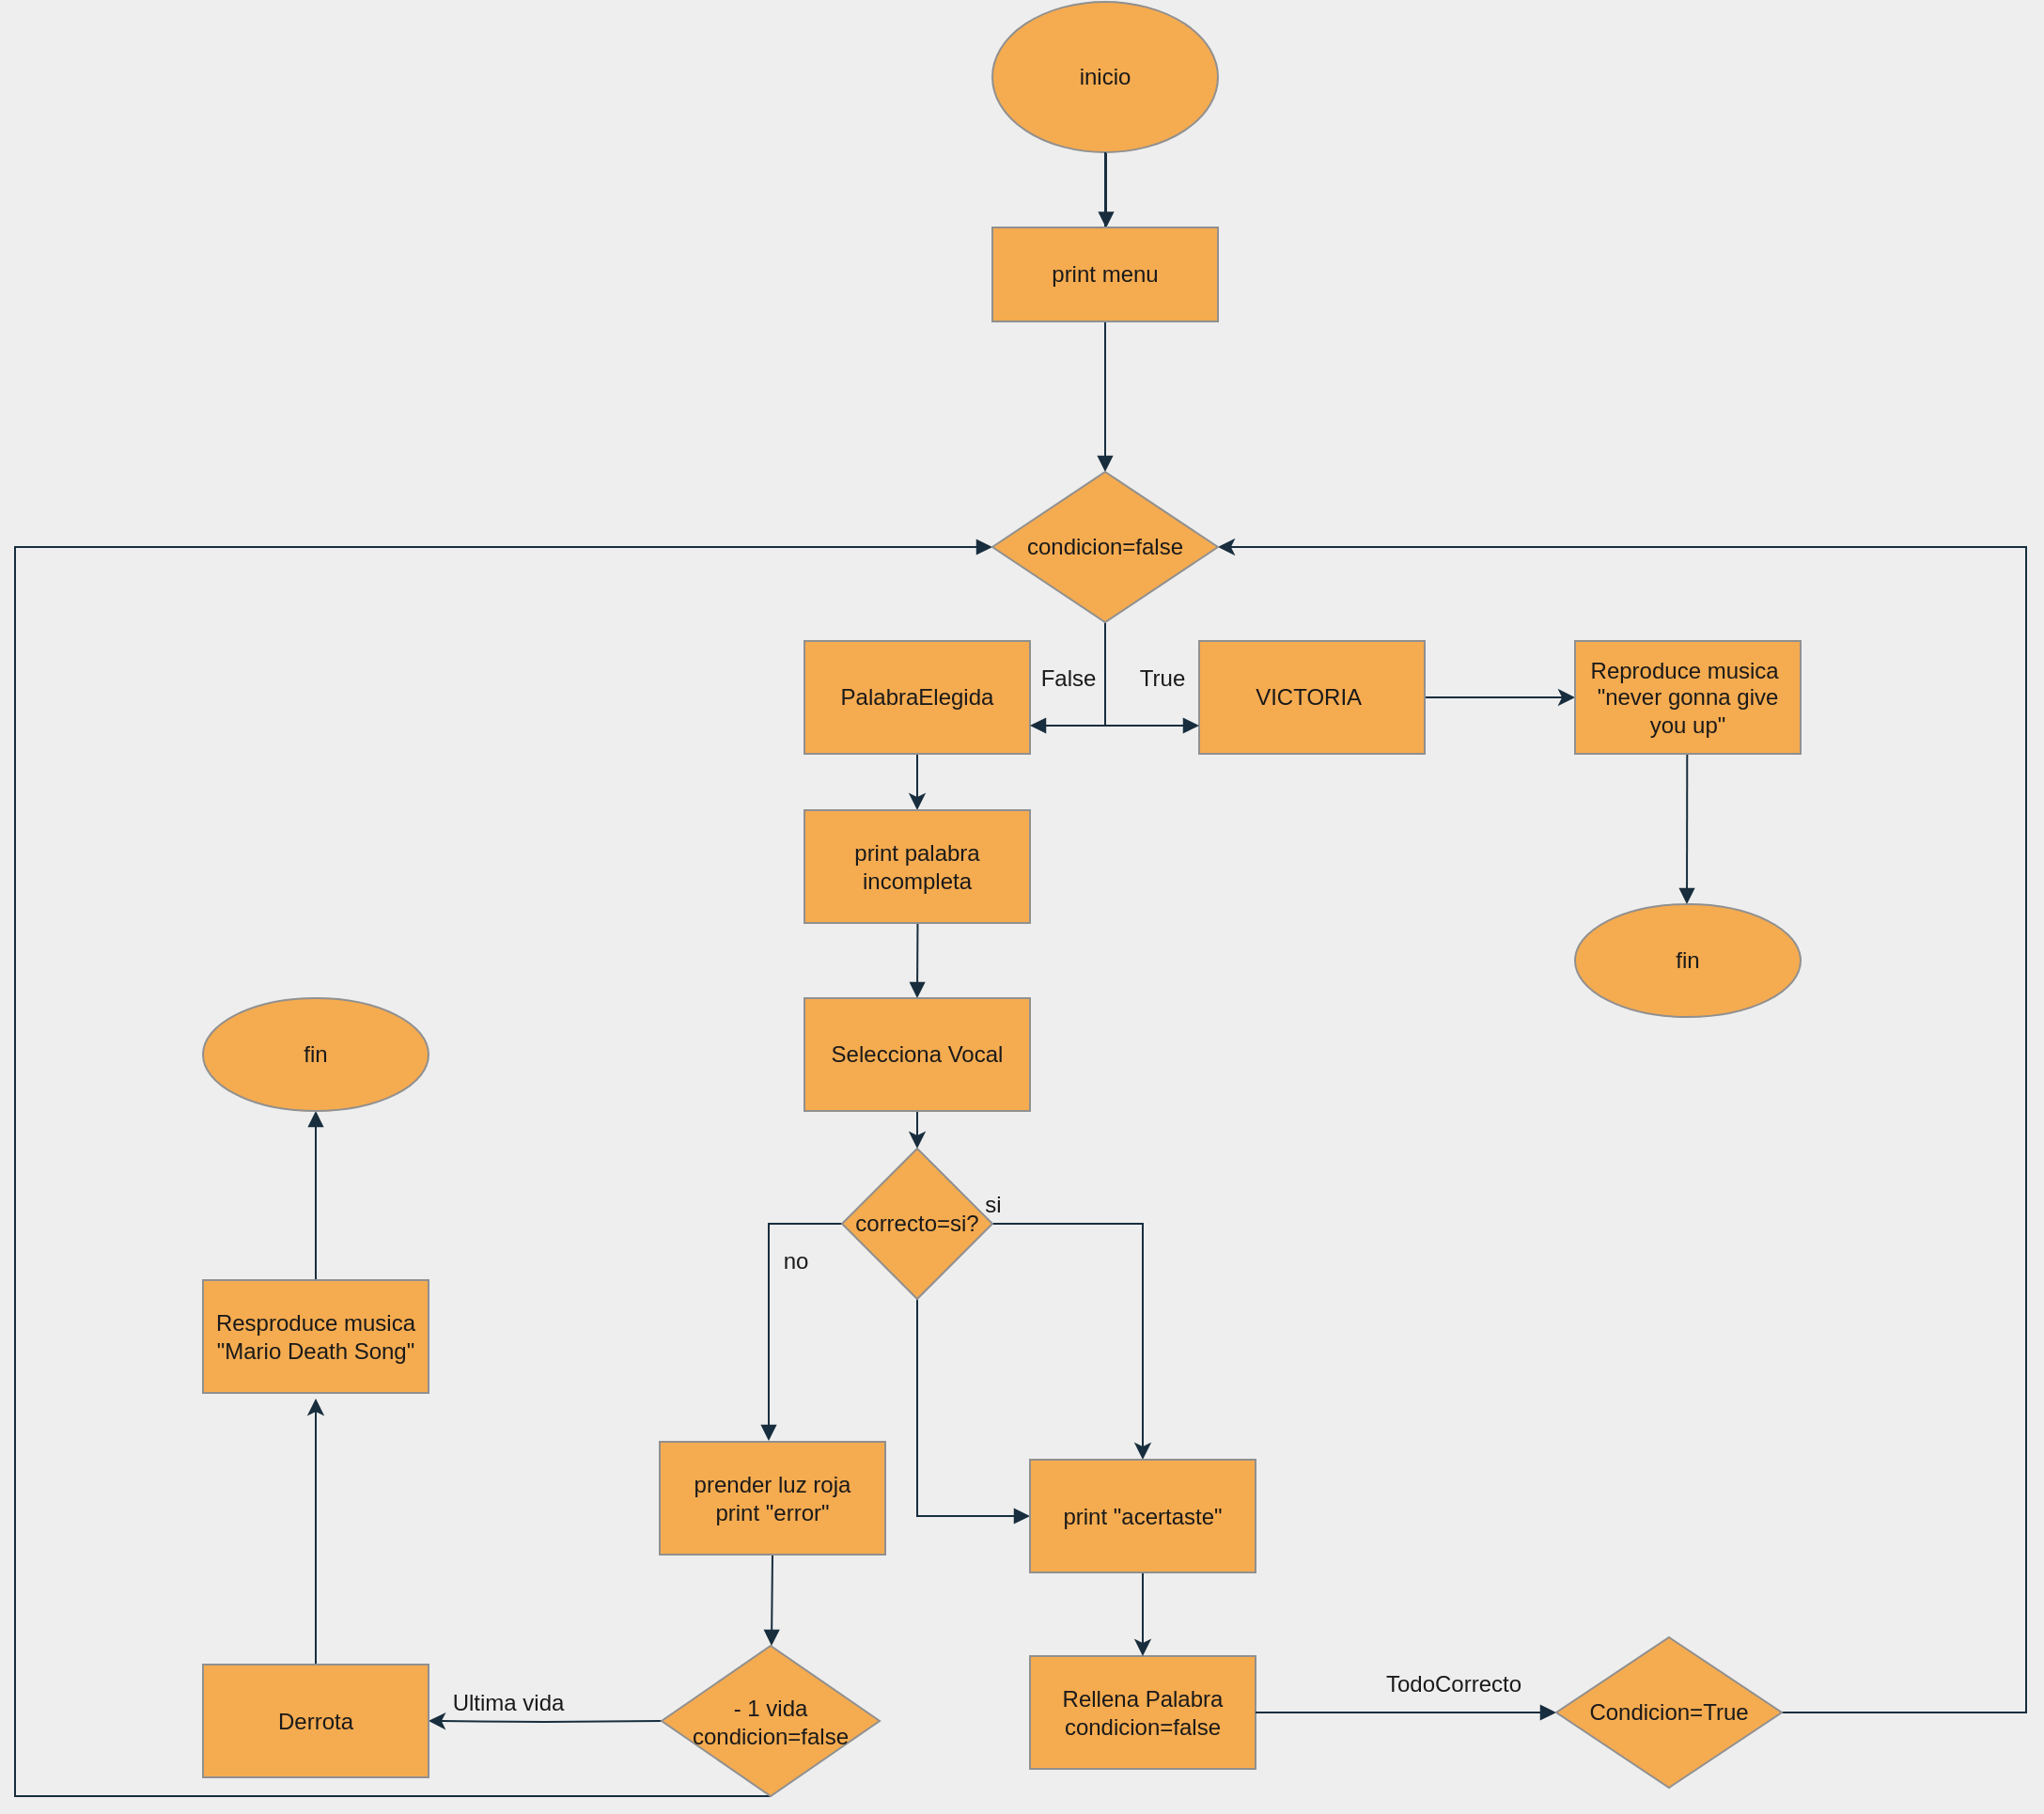 <mxfile version="15.4.0" type="device"><diagram id="Uu862lCA53eChcdPRBUt" name="Página-1"><mxGraphModel dx="2105" dy="2108" grid="1" gridSize="10" guides="1" tooltips="1" connect="1" arrows="1" fold="1" page="1" pageScale="1" pageWidth="827" pageHeight="1169" background="#EEEEEE" math="0" shadow="0"><root><mxCell id="0"/><mxCell id="1" parent="0"/><mxCell id="SB1Lpxztpm12gm23oFJa-5" style="edgeStyle=orthogonalEdgeStyle;rounded=0;orthogonalLoop=1;jettySize=auto;html=1;entryX=0;entryY=0.5;entryDx=0;entryDy=0;labelBackgroundColor=#EEEEEE;strokeColor=#182E3E;fontColor=#1A1A1A;" parent="1" source="m_t-fB7pKgoq0h_1rVzK-4" edge="1"><mxGeometry relative="1" as="geometry"><mxPoint x="760" y="-10" as="targetPoint"/></mxGeometry></mxCell><mxCell id="m_t-fB7pKgoq0h_1rVzK-4" value="VICTORIA&amp;nbsp;" style="rounded=0;whiteSpace=wrap;html=1;fillColor=#F5AB50;strokeColor=#909090;fontColor=#1A1A1A;" parent="1" vertex="1"><mxGeometry x="560" y="-40" width="120" height="60" as="geometry"/></mxCell><mxCell id="m_t-fB7pKgoq0h_1rVzK-9" style="edgeStyle=orthogonalEdgeStyle;rounded=0;orthogonalLoop=1;jettySize=auto;html=1;labelBackgroundColor=#EEEEEE;strokeColor=#182E3E;fontColor=#1A1A1A;" parent="1" source="m_t-fB7pKgoq0h_1rVzK-5" edge="1"><mxGeometry relative="1" as="geometry"><mxPoint x="410" y="50" as="targetPoint"/></mxGeometry></mxCell><mxCell id="m_t-fB7pKgoq0h_1rVzK-5" value="PalabraElegida" style="rounded=0;whiteSpace=wrap;html=1;fillColor=#F5AB50;strokeColor=#909090;fontColor=#1A1A1A;" parent="1" vertex="1"><mxGeometry x="350" y="-40" width="120" height="60" as="geometry"/></mxCell><mxCell id="m_t-fB7pKgoq0h_1rVzK-6" value="False" style="text;html=1;align=center;verticalAlign=middle;resizable=0;points=[];autosize=1;strokeColor=none;fillColor=none;fontColor=#1A1A1A;" parent="1" vertex="1"><mxGeometry x="470" y="-30" width="40" height="20" as="geometry"/></mxCell><mxCell id="m_t-fB7pKgoq0h_1rVzK-7" value="True" style="text;html=1;align=center;verticalAlign=middle;resizable=0;points=[];autosize=1;strokeColor=none;fillColor=none;fontColor=#1A1A1A;" parent="1" vertex="1"><mxGeometry x="520" y="-30" width="40" height="20" as="geometry"/></mxCell><mxCell id="koVwT_Dnsa_F0tnsZf83-14" style="edgeStyle=elbowEdgeStyle;rounded=0;orthogonalLoop=1;jettySize=auto;html=1;entryX=0.5;entryY=0;entryDx=0;entryDy=0;endArrow=block;endFill=1;labelBackgroundColor=#EEEEEE;strokeColor=#182E3E;fontColor=#1A1A1A;" parent="1" target="m_t-fB7pKgoq0h_1rVzK-11" edge="1"><mxGeometry relative="1" as="geometry"><mxPoint x="410.235" y="110" as="sourcePoint"/></mxGeometry></mxCell><mxCell id="FdzdezY382WHNbJGr0qV-7" style="edgeStyle=orthogonalEdgeStyle;curved=0;rounded=1;sketch=0;orthogonalLoop=1;jettySize=auto;html=1;exitX=0.5;exitY=1;exitDx=0;exitDy=0;entryX=0.5;entryY=0;entryDx=0;entryDy=0;fontColor=#1A1A1A;strokeColor=#182E3E;" edge="1" parent="1" source="m_t-fB7pKgoq0h_1rVzK-11" target="FdzdezY382WHNbJGr0qV-4"><mxGeometry relative="1" as="geometry"/></mxCell><mxCell id="m_t-fB7pKgoq0h_1rVzK-11" value="Selecciona Vocal" style="rounded=0;whiteSpace=wrap;html=1;fillColor=#F5AB50;strokeColor=#909090;fontColor=#1A1A1A;" parent="1" vertex="1"><mxGeometry x="350" y="150" width="120" height="60" as="geometry"/></mxCell><mxCell id="m_t-fB7pKgoq0h_1rVzK-19" style="edgeStyle=orthogonalEdgeStyle;rounded=0;orthogonalLoop=1;jettySize=auto;html=1;entryX=0.5;entryY=0;entryDx=0;entryDy=0;labelBackgroundColor=#EEEEEE;strokeColor=#182E3E;fontColor=#1A1A1A;exitX=1;exitY=0.5;exitDx=0;exitDy=0;" parent="1" source="FdzdezY382WHNbJGr0qV-4" target="FdzdezY382WHNbJGr0qV-11" edge="1"><mxGeometry relative="1" as="geometry"><mxPoint x="450" y="270" as="sourcePoint"/><Array as="points"><mxPoint x="530" y="270"/></Array></mxGeometry></mxCell><mxCell id="koVwT_Dnsa_F0tnsZf83-27" value="" style="edgeStyle=elbowEdgeStyle;rounded=0;orthogonalLoop=1;jettySize=auto;html=1;endArrow=block;endFill=1;labelBackgroundColor=#EEEEEE;strokeColor=#182E3E;fontColor=#1A1A1A;exitX=0.5;exitY=1;exitDx=0;exitDy=0;" parent="1" source="FdzdezY382WHNbJGr0qV-4" edge="1"><mxGeometry relative="1" as="geometry"><mxPoint x="410" y="310.0" as="sourcePoint"/><mxPoint x="470" y="425.5" as="targetPoint"/><Array as="points"><mxPoint x="410" y="380"/></Array></mxGeometry></mxCell><mxCell id="koVwT_Dnsa_F0tnsZf83-29" value="" style="edgeStyle=elbowEdgeStyle;rounded=0;orthogonalLoop=1;jettySize=auto;html=1;endArrow=block;endFill=1;entryX=0.5;entryY=0;entryDx=0;entryDy=0;labelBackgroundColor=#EEEEEE;strokeColor=#182E3E;fontColor=#1A1A1A;exitX=0;exitY=0.5;exitDx=0;exitDy=0;" parent="1" source="FdzdezY382WHNbJGr0qV-4" edge="1"><mxGeometry relative="1" as="geometry"><mxPoint x="331.471" y="315.5" as="sourcePoint"/><mxPoint x="331" y="385.5" as="targetPoint"/><Array as="points"><mxPoint x="331" y="320"/></Array></mxGeometry></mxCell><mxCell id="m_t-fB7pKgoq0h_1rVzK-21" style="edgeStyle=orthogonalEdgeStyle;rounded=0;orthogonalLoop=1;jettySize=auto;html=1;entryX=1;entryY=0.5;entryDx=0;entryDy=0;labelBackgroundColor=#EEEEEE;strokeColor=#182E3E;fontColor=#1A1A1A;" parent="1" target="m_t-fB7pKgoq0h_1rVzK-20" edge="1"><mxGeometry relative="1" as="geometry"><mxPoint x="274" y="534.5" as="sourcePoint"/></mxGeometry></mxCell><mxCell id="m_t-fB7pKgoq0h_1rVzK-17" value="Rellena Palabra&lt;br&gt;condicion=false" style="rounded=0;whiteSpace=wrap;html=1;fillColor=#F5AB50;strokeColor=#909090;fontColor=#1A1A1A;" parent="1" vertex="1"><mxGeometry x="470" y="500" width="120" height="60" as="geometry"/></mxCell><mxCell id="SB1Lpxztpm12gm23oFJa-2" style="edgeStyle=orthogonalEdgeStyle;rounded=0;orthogonalLoop=1;jettySize=auto;html=1;entryX=0.5;entryY=1;entryDx=0;entryDy=0;labelBackgroundColor=#EEEEEE;strokeColor=#182E3E;fontColor=#1A1A1A;" parent="1" source="m_t-fB7pKgoq0h_1rVzK-20" edge="1"><mxGeometry relative="1" as="geometry"><mxPoint x="90" y="363" as="targetPoint"/></mxGeometry></mxCell><mxCell id="m_t-fB7pKgoq0h_1rVzK-20" value="Derrota" style="rounded=0;whiteSpace=wrap;html=1;fillColor=#F5AB50;strokeColor=#909090;fontColor=#1A1A1A;" parent="1" vertex="1"><mxGeometry x="30" y="504.5" width="120" height="60" as="geometry"/></mxCell><mxCell id="m_t-fB7pKgoq0h_1rVzK-22" value="Ultima vida" style="text;html=1;align=center;verticalAlign=middle;resizable=0;points=[];autosize=1;strokeColor=none;fillColor=none;fontColor=#1A1A1A;" parent="1" vertex="1"><mxGeometry x="157" y="514.5" width="70" height="20" as="geometry"/></mxCell><mxCell id="m_t-fB7pKgoq0h_1rVzK-29" style="edgeStyle=orthogonalEdgeStyle;rounded=0;orthogonalLoop=1;jettySize=auto;html=1;entryX=1;entryY=0.5;entryDx=0;entryDy=0;labelBackgroundColor=#EEEEEE;strokeColor=#182E3E;fontColor=#1A1A1A;" parent="1" edge="1"><mxGeometry relative="1" as="geometry"><Array as="points"><mxPoint x="1000" y="530"/><mxPoint x="1000" y="-90"/></Array><mxPoint x="870" y="530.0" as="sourcePoint"/><mxPoint x="570" y="-90" as="targetPoint"/></mxGeometry></mxCell><mxCell id="m_t-fB7pKgoq0h_1rVzK-27" value="TodoCorrecto" style="text;html=1;align=center;verticalAlign=middle;resizable=0;points=[];autosize=1;strokeColor=none;fillColor=none;fontColor=#1A1A1A;" parent="1" vertex="1"><mxGeometry x="650" y="504.5" width="90" height="20" as="geometry"/></mxCell><mxCell id="koVwT_Dnsa_F0tnsZf83-25" value="" style="edgeStyle=elbowEdgeStyle;rounded=0;orthogonalLoop=1;jettySize=auto;html=1;endArrow=block;endFill=1;labelBackgroundColor=#EEEEEE;strokeColor=#182E3E;fontColor=#1A1A1A;exitX=0.5;exitY=0;exitDx=0;exitDy=0;" parent="1" target="koVwT_Dnsa_F0tnsZf83-24" edge="1" source="FdzdezY382WHNbJGr0qV-8"><mxGeometry relative="1" as="geometry"><mxPoint x="90.235" y="290" as="sourcePoint"/></mxGeometry></mxCell><mxCell id="koVwT_Dnsa_F0tnsZf83-23" value="" style="edgeStyle=elbowEdgeStyle;rounded=0;orthogonalLoop=1;jettySize=auto;html=1;endArrow=block;endFill=1;labelBackgroundColor=#EEEEEE;strokeColor=#182E3E;fontColor=#1A1A1A;" parent="1" target="koVwT_Dnsa_F0tnsZf83-22" edge="1"><mxGeometry relative="1" as="geometry"><mxPoint x="819.647" y="20" as="sourcePoint"/></mxGeometry></mxCell><mxCell id="koVwT_Dnsa_F0tnsZf83-8" style="edgeStyle=elbowEdgeStyle;rounded=0;orthogonalLoop=1;jettySize=auto;html=1;endArrow=block;endFill=1;entryX=0;entryY=0.75;entryDx=0;entryDy=0;labelBackgroundColor=#EEEEEE;strokeColor=#182E3E;fontColor=#1A1A1A;" parent="1" target="m_t-fB7pKgoq0h_1rVzK-4" edge="1"><mxGeometry relative="1" as="geometry"><mxPoint x="510" as="targetPoint"/><mxPoint x="510" y="-50" as="sourcePoint"/><Array as="points"><mxPoint x="510" y="-10"/></Array></mxGeometry></mxCell><mxCell id="koVwT_Dnsa_F0tnsZf83-9" style="edgeStyle=elbowEdgeStyle;rounded=0;orthogonalLoop=1;jettySize=auto;html=1;exitX=0.5;exitY=1;exitDx=0;exitDy=0;entryX=1;entryY=0.75;entryDx=0;entryDy=0;endArrow=block;endFill=1;labelBackgroundColor=#EEEEEE;strokeColor=#182E3E;fontColor=#1A1A1A;" parent="1" target="m_t-fB7pKgoq0h_1rVzK-5" edge="1"><mxGeometry relative="1" as="geometry"><mxPoint x="510" y="-50" as="sourcePoint"/><Array as="points"><mxPoint x="510" y="-20"/></Array></mxGeometry></mxCell><mxCell id="koVwT_Dnsa_F0tnsZf83-39" style="edgeStyle=elbowEdgeStyle;rounded=0;orthogonalLoop=1;jettySize=auto;html=1;entryX=0;entryY=0.5;entryDx=0;entryDy=0;endArrow=block;endFill=1;exitX=0.5;exitY=1;exitDx=0;exitDy=0;labelBackgroundColor=#EEEEEE;strokeColor=#182E3E;fontColor=#1A1A1A;" parent="1" source="koVwT_Dnsa_F0tnsZf83-5" target="koVwT_Dnsa_F0tnsZf83-16" edge="1"><mxGeometry relative="1" as="geometry"><Array as="points"><mxPoint x="-70" y="620"/><mxPoint x="-70" y="240"/></Array></mxGeometry></mxCell><mxCell id="koVwT_Dnsa_F0tnsZf83-5" value="&lt;span&gt;- 1 vida&lt;/span&gt;&lt;br&gt;&lt;span&gt;condicion=false&lt;/span&gt;" style="rhombus;whiteSpace=wrap;html=1;fillColor=#F5AB50;strokeColor=#909090;fontColor=#1A1A1A;" parent="1" vertex="1"><mxGeometry x="274" y="494.5" width="116" height="80" as="geometry"/></mxCell><mxCell id="koVwT_Dnsa_F0tnsZf83-6" value="" style="edgeStyle=orthogonalEdgeStyle;rounded=0;orthogonalLoop=1;jettySize=auto;html=1;endArrow=block;entryX=0;entryY=0.5;entryDx=0;entryDy=0;endFill=1;labelBackgroundColor=#EEEEEE;strokeColor=#182E3E;fontColor=#1A1A1A;" parent="1" source="m_t-fB7pKgoq0h_1rVzK-17" edge="1"><mxGeometry relative="1" as="geometry"><mxPoint x="750" y="530.0" as="targetPoint"/><mxPoint x="514" y="417.5" as="sourcePoint"/></mxGeometry></mxCell><mxCell id="koVwT_Dnsa_F0tnsZf83-17" style="edgeStyle=elbowEdgeStyle;rounded=0;orthogonalLoop=1;jettySize=auto;html=1;entryX=0.5;entryY=0;entryDx=0;entryDy=0;endArrow=block;endFill=1;startArrow=none;labelBackgroundColor=#EEEEEE;strokeColor=#182E3E;fontColor=#1A1A1A;exitX=0.5;exitY=1;exitDx=0;exitDy=0;" parent="1" source="FdzdezY382WHNbJGr0qV-1" target="koVwT_Dnsa_F0tnsZf83-16" edge="1"><mxGeometry relative="1" as="geometry"><mxPoint x="510.294" y="-180.294" as="sourcePoint"/></mxGeometry></mxCell><mxCell id="koVwT_Dnsa_F0tnsZf83-34" value="" style="edgeStyle=elbowEdgeStyle;rounded=0;orthogonalLoop=1;jettySize=auto;html=1;endArrow=block;endFill=1;labelBackgroundColor=#EEEEEE;strokeColor=#182E3E;fontColor=#1A1A1A;" parent="1" source="koVwT_Dnsa_F0tnsZf83-15" edge="1"><mxGeometry relative="1" as="geometry"><mxPoint x="510.294" y="-259.706" as="targetPoint"/></mxGeometry></mxCell><mxCell id="koVwT_Dnsa_F0tnsZf83-15" value="inicio" style="ellipse;whiteSpace=wrap;html=1;fillColor=#F5AB50;strokeColor=#909090;fontColor=#1A1A1A;" parent="1" vertex="1"><mxGeometry x="450" y="-380" width="120" height="80" as="geometry"/></mxCell><mxCell id="koVwT_Dnsa_F0tnsZf83-16" value="condicion=false" style="rhombus;whiteSpace=wrap;html=1;fillColor=#F5AB50;strokeColor=#909090;fontColor=#1A1A1A;" parent="1" vertex="1"><mxGeometry x="450" y="-130" width="120" height="80" as="geometry"/></mxCell><mxCell id="koVwT_Dnsa_F0tnsZf83-22" value="fin" style="ellipse;whiteSpace=wrap;html=1;rounded=0;fillColor=#F5AB50;strokeColor=#909090;fontColor=#1A1A1A;" parent="1" vertex="1"><mxGeometry x="760" y="100" width="120" height="60" as="geometry"/></mxCell><mxCell id="koVwT_Dnsa_F0tnsZf83-24" value="fin" style="ellipse;whiteSpace=wrap;html=1;rounded=0;fillColor=#F5AB50;strokeColor=#909090;fontColor=#1A1A1A;" parent="1" vertex="1"><mxGeometry x="30" y="150" width="120" height="60" as="geometry"/></mxCell><mxCell id="koVwT_Dnsa_F0tnsZf83-31" style="edgeStyle=elbowEdgeStyle;rounded=0;orthogonalLoop=1;jettySize=auto;html=1;exitX=0.5;exitY=1;exitDx=0;exitDy=0;entryX=0.5;entryY=0;entryDx=0;entryDy=0;endArrow=block;endFill=1;labelBackgroundColor=#EEEEEE;strokeColor=#182E3E;fontColor=#1A1A1A;" parent="1" source="FdzdezY382WHNbJGr0qV-13" target="koVwT_Dnsa_F0tnsZf83-5" edge="1"><mxGeometry relative="1" as="geometry"><mxPoint x="331" y="465.5" as="sourcePoint"/></mxGeometry></mxCell><mxCell id="koVwT_Dnsa_F0tnsZf83-35" value="" style="edgeStyle=elbowEdgeStyle;rounded=0;orthogonalLoop=1;jettySize=auto;html=1;entryX=0.5;entryY=0;entryDx=0;entryDy=0;endArrow=none;endFill=1;labelBackgroundColor=#EEEEEE;strokeColor=#182E3E;fontColor=#1A1A1A;" parent="1" source="koVwT_Dnsa_F0tnsZf83-15" edge="1"><mxGeometry relative="1" as="geometry"><mxPoint x="510" y="-260" as="sourcePoint"/><mxPoint x="510" y="-260" as="targetPoint"/></mxGeometry></mxCell><mxCell id="koVwT_Dnsa_F0tnsZf83-38" value="&lt;span&gt;Condicion=&lt;/span&gt;&lt;span&gt;True&lt;/span&gt;" style="rhombus;whiteSpace=wrap;html=1;fillColor=#F5AB50;strokeColor=#909090;fontColor=#1A1A1A;" parent="1" vertex="1"><mxGeometry x="750" y="490" width="120" height="80" as="geometry"/></mxCell><mxCell id="FdzdezY382WHNbJGr0qV-1" value="&lt;span&gt;print menu&lt;/span&gt;" style="rounded=0;whiteSpace=wrap;html=1;sketch=0;fontColor=#1A1A1A;strokeColor=#909090;fillColor=#F5AB50;" vertex="1" parent="1"><mxGeometry x="450" y="-260" width="120" height="50" as="geometry"/></mxCell><mxCell id="FdzdezY382WHNbJGr0qV-2" value="&lt;span&gt;Reproduce musica&amp;nbsp;&lt;/span&gt;&lt;br&gt;&lt;span&gt;&quot;never gonna give you up&quot;&lt;/span&gt;" style="rounded=0;whiteSpace=wrap;html=1;sketch=0;fontColor=#1A1A1A;strokeColor=#909090;fillColor=#F5AB50;" vertex="1" parent="1"><mxGeometry x="760" y="-40" width="120" height="60" as="geometry"/></mxCell><mxCell id="FdzdezY382WHNbJGr0qV-3" value="&lt;span&gt;print palabra incompleta&lt;/span&gt;" style="rounded=0;whiteSpace=wrap;html=1;sketch=0;fontColor=#1A1A1A;strokeColor=#909090;fillColor=#F5AB50;" vertex="1" parent="1"><mxGeometry x="350" y="50" width="120" height="60" as="geometry"/></mxCell><mxCell id="FdzdezY382WHNbJGr0qV-4" value="correcto=si?" style="rhombus;whiteSpace=wrap;html=1;rounded=0;sketch=0;fontColor=#1A1A1A;strokeColor=#909090;fillColor=#F5AB50;" vertex="1" parent="1"><mxGeometry x="370" y="230" width="80" height="80" as="geometry"/></mxCell><mxCell id="FdzdezY382WHNbJGr0qV-8" value="Resproduce musica&lt;br&gt;&quot;Mario Death Song&quot;" style="rounded=0;whiteSpace=wrap;html=1;sketch=0;fontColor=#1A1A1A;strokeColor=#909090;fillColor=#F5AB50;" vertex="1" parent="1"><mxGeometry x="30" y="300" width="120" height="60" as="geometry"/></mxCell><mxCell id="FdzdezY382WHNbJGr0qV-9" value="si" style="text;html=1;align=center;verticalAlign=middle;resizable=0;points=[];autosize=1;strokeColor=none;fillColor=none;fontColor=#1A1A1A;" vertex="1" parent="1"><mxGeometry x="440" y="250" width="20" height="20" as="geometry"/></mxCell><mxCell id="FdzdezY382WHNbJGr0qV-10" value="no" style="text;html=1;align=center;verticalAlign=middle;resizable=0;points=[];autosize=1;strokeColor=none;fillColor=none;fontColor=#1A1A1A;" vertex="1" parent="1"><mxGeometry x="330" y="280" width="30" height="20" as="geometry"/></mxCell><mxCell id="FdzdezY382WHNbJGr0qV-12" style="edgeStyle=orthogonalEdgeStyle;curved=0;rounded=1;sketch=0;orthogonalLoop=1;jettySize=auto;html=1;entryX=0.5;entryY=0;entryDx=0;entryDy=0;fontColor=#1A1A1A;strokeColor=#182E3E;" edge="1" parent="1" source="FdzdezY382WHNbJGr0qV-11" target="m_t-fB7pKgoq0h_1rVzK-17"><mxGeometry relative="1" as="geometry"/></mxCell><mxCell id="FdzdezY382WHNbJGr0qV-11" value="&lt;span&gt;print &quot;acertaste&quot;&lt;/span&gt;" style="rounded=0;whiteSpace=wrap;html=1;sketch=0;fontColor=#1A1A1A;strokeColor=#909090;fillColor=#F5AB50;" vertex="1" parent="1"><mxGeometry x="470" y="395.5" width="120" height="60" as="geometry"/></mxCell><mxCell id="FdzdezY382WHNbJGr0qV-13" value="&lt;span&gt;prender luz roja&lt;/span&gt;&lt;br&gt;&lt;span&gt;print &quot;error&quot;&lt;/span&gt;" style="rounded=0;whiteSpace=wrap;html=1;sketch=0;fontColor=#1A1A1A;strokeColor=#909090;fillColor=#F5AB50;" vertex="1" parent="1"><mxGeometry x="273" y="386" width="120" height="60" as="geometry"/></mxCell></root></mxGraphModel></diagram></mxfile>